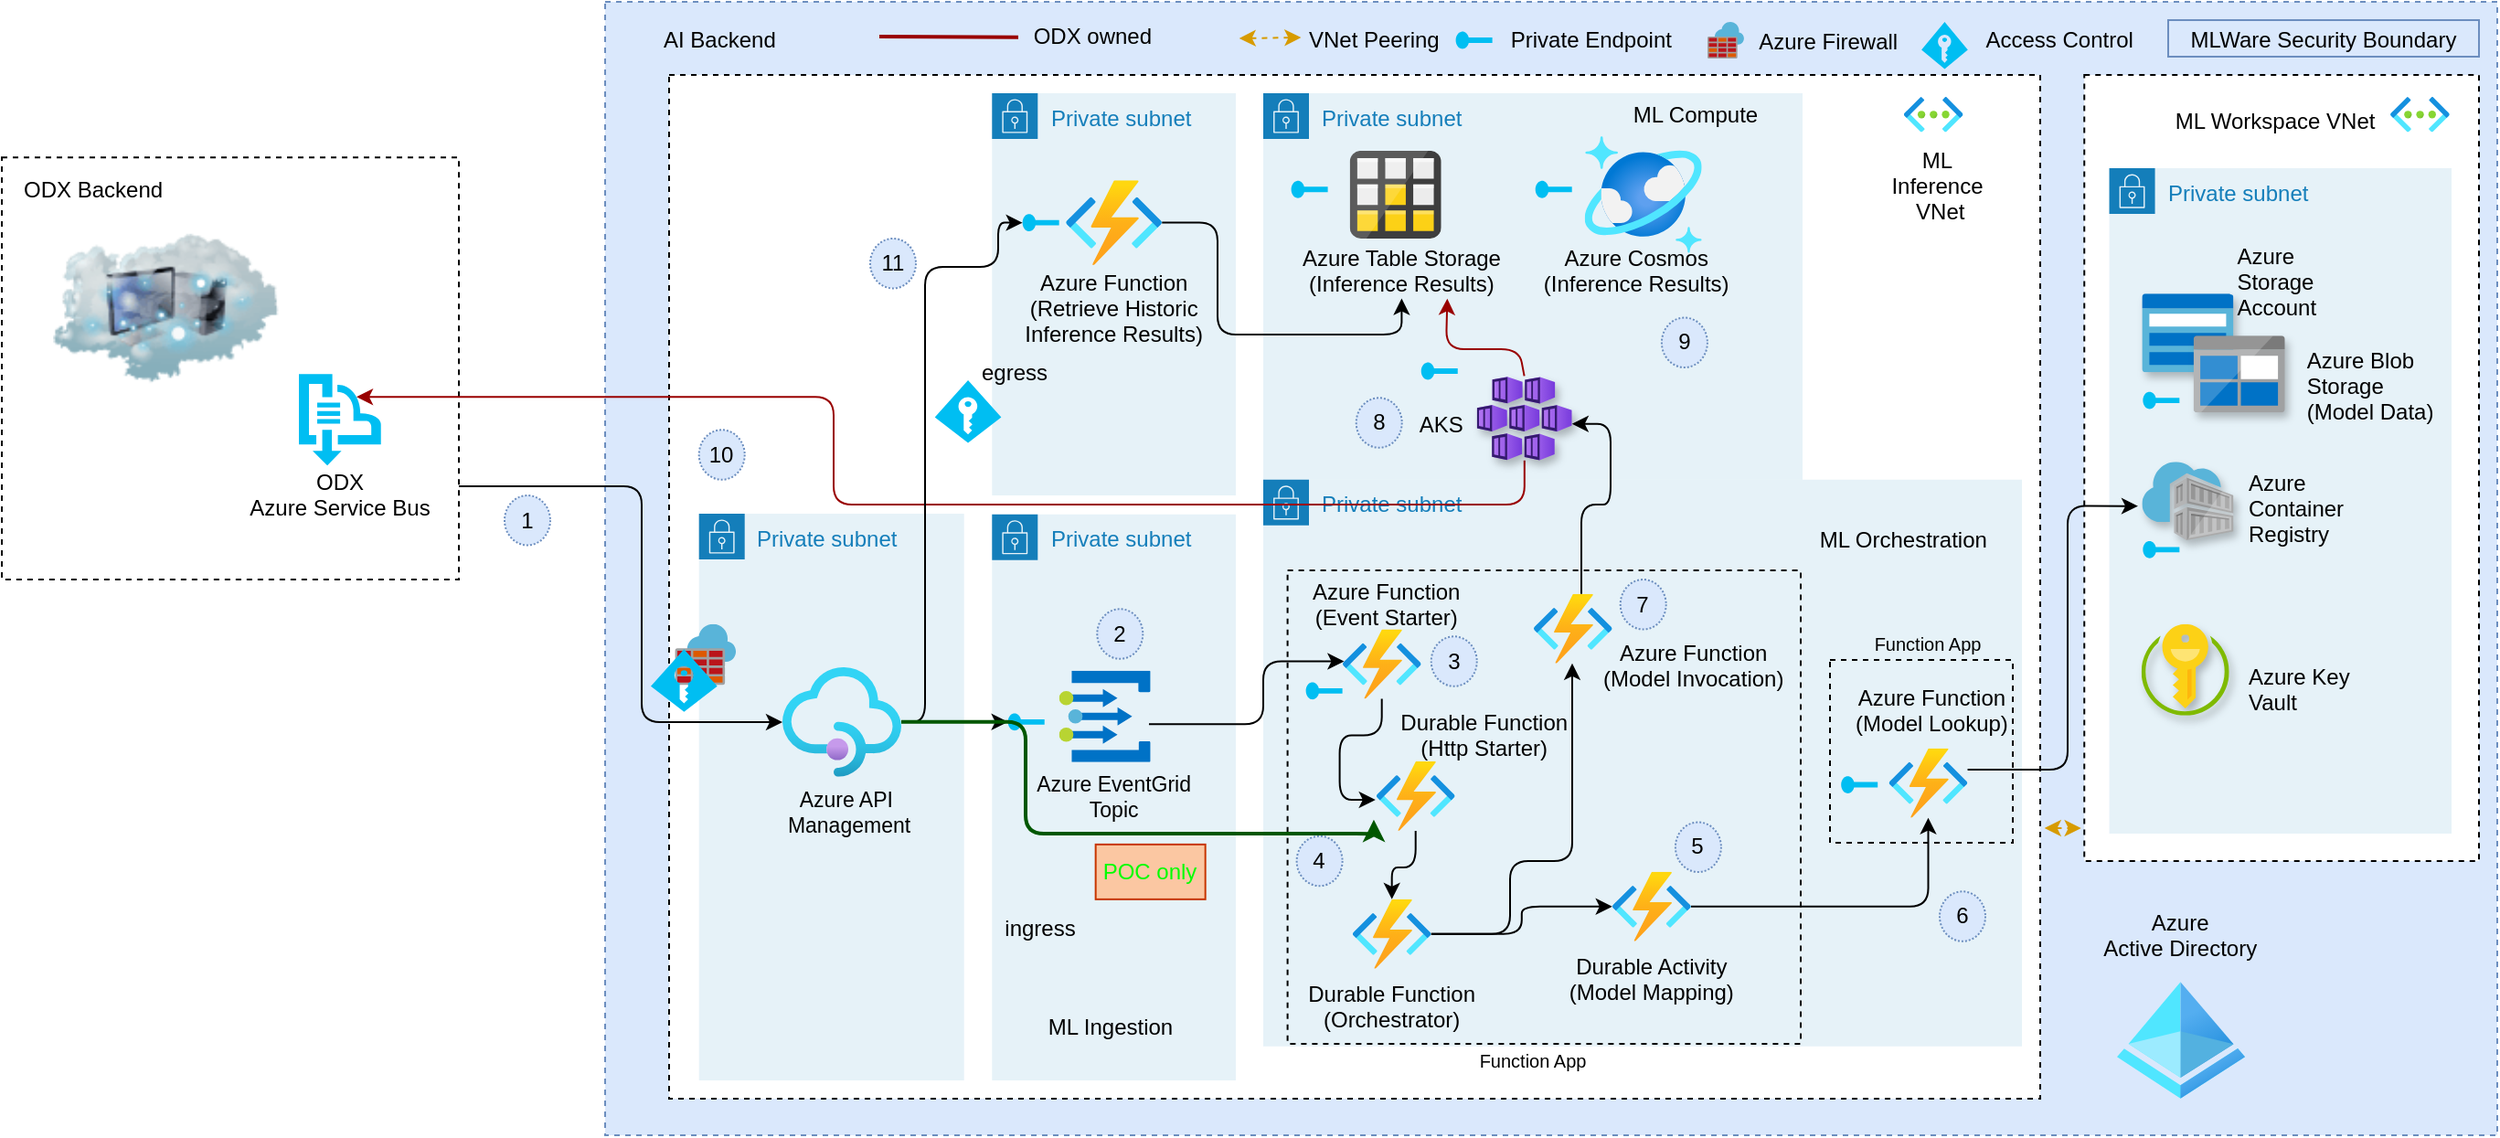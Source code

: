 <mxfile version="19.0.3" type="device"><diagram id="VMgPstmfxaF_-E8Oic4c" name="Page-1"><mxGraphModel dx="3717" dy="3561" grid="1" gridSize="5" guides="1" tooltips="1" connect="1" arrows="1" fold="1" page="1" pageScale="1" pageWidth="1920" pageHeight="1200" math="0" shadow="0"><root><mxCell id="0"/><mxCell id="1" parent="0"/><mxCell id="OETEDgb6G3VYxnUSegcK-38" value="" style="rounded=0;whiteSpace=wrap;dashed=1;" parent="1" vertex="1"><mxGeometry x="-225" y="-1174.9" width="250" height="230.93" as="geometry"/></mxCell><mxCell id="24KSTWkli2429EbeiJGE-1" value="" style="rounded=0;whiteSpace=wrap;dashed=1;fillColor=#dae8fc;strokeColor=#6c8ebf;" parent="1" vertex="1"><mxGeometry x="105" y="-1260" width="1035" height="620" as="geometry"/></mxCell><mxCell id="24KSTWkli2429EbeiJGE-2" value="" style="rounded=0;whiteSpace=wrap;dashed=1;" parent="1" vertex="1"><mxGeometry x="914.12" y="-1220" width="215.88" height="430" as="geometry"/></mxCell><mxCell id="24KSTWkli2429EbeiJGE-3" value="Private subnet" style="points=[[0,0],[0.25,0],[0.5,0],[0.75,0],[1,0],[1,0.25],[1,0.5],[1,0.75],[1,1],[0.75,1],[0.5,1],[0.25,1],[0,1],[0,0.75],[0,0.5],[0,0.25]];outlineConnect=0;gradientColor=none;whiteSpace=wrap;fontSize=12;fontStyle=0;shape=mxgraph.aws4.group;grIcon=mxgraph.aws4.group_security_group;grStroke=0;strokeColor=#147EBA;fillColor=#E6F2F8;verticalAlign=top;align=left;spacingLeft=30;fontColor=#147EBA;dashed=0;" parent="1" vertex="1"><mxGeometry x="927.78" y="-1168.96" width="187.22" height="363.96" as="geometry"/></mxCell><mxCell id="24KSTWkli2429EbeiJGE-4" value="" style="rounded=0;whiteSpace=wrap;dashed=1;" parent="1" vertex="1"><mxGeometry x="140" y="-1220" width="750" height="560" as="geometry"/></mxCell><mxCell id="C6ha5r-hLizid0kp4bZf-2" value="Private subnet" style="points=[[0,0],[0.25,0],[0.5,0],[0.75,0],[1,0],[1,0.25],[1,0.5],[1,0.75],[1,1],[0.75,1],[0.5,1],[0.25,1],[0,1],[0,0.75],[0,0.5],[0,0.25]];outlineConnect=0;gradientColor=none;whiteSpace=wrap;fontSize=12;fontStyle=0;shape=mxgraph.aws4.group;grIcon=mxgraph.aws4.group_security_group;grStroke=0;strokeColor=#147EBA;fillColor=#E6F2F8;verticalAlign=top;align=left;spacingLeft=30;fontColor=#147EBA;dashed=0;" parent="1" vertex="1"><mxGeometry x="156.35" y="-980" width="145" height="310" as="geometry"/></mxCell><mxCell id="24KSTWkli2429EbeiJGE-5" value="Private subnet" style="points=[[0,0],[0.25,0],[0.5,0],[0.75,0],[1,0],[1,0.25],[1,0.5],[1,0.75],[1,1],[0.75,1],[0.5,1],[0.25,1],[0,1],[0,0.75],[0,0.5],[0,0.25]];outlineConnect=0;gradientColor=none;whiteSpace=wrap;fontSize=12;fontStyle=0;shape=mxgraph.aws4.group;grIcon=mxgraph.aws4.group_security_group;grStroke=0;strokeColor=#147EBA;fillColor=#E6F2F8;verticalAlign=top;align=left;spacingLeft=30;fontColor=#147EBA;dashed=0;" parent="1" vertex="1"><mxGeometry x="316.65" y="-1210" width="133.35" height="220" as="geometry"/></mxCell><mxCell id="24KSTWkli2429EbeiJGE-6" value="Private subnet" style="points=[[0,0],[0.25,0],[0.5,0],[0.75,0],[1,0],[1,0.25],[1,0.5],[1,0.75],[1,1],[0.75,1],[0.5,1],[0.25,1],[0,1],[0,0.75],[0,0.5],[0,0.25]];outlineConnect=0;gradientColor=none;whiteSpace=wrap;fontSize=12;fontStyle=0;shape=mxgraph.aws4.group;grIcon=mxgraph.aws4.group_security_group;grStroke=0;strokeColor=#147EBA;fillColor=#E6F2F8;verticalAlign=top;align=left;spacingLeft=30;fontColor=#147EBA;dashed=0;" parent="1" vertex="1"><mxGeometry x="465" y="-1210" width="295" height="220" as="geometry"/></mxCell><mxCell id="24KSTWkli2429EbeiJGE-7" value="Private subnet" style="points=[[0,0],[0.25,0],[0.5,0],[0.75,0],[1,0],[1,0.25],[1,0.5],[1,0.75],[1,1],[0.75,1],[0.5,1],[0.25,1],[0,1],[0,0.75],[0,0.5],[0,0.25]];outlineConnect=0;gradientColor=none;whiteSpace=wrap;fontSize=12;fontStyle=0;shape=mxgraph.aws4.group;grIcon=mxgraph.aws4.group_security_group;grStroke=0;strokeColor=#147EBA;fillColor=#E6F2F8;verticalAlign=top;align=left;spacingLeft=30;fontColor=#147EBA;dashed=0;" parent="1" vertex="1"><mxGeometry x="465" y="-998.59" width="415" height="310" as="geometry"/></mxCell><mxCell id="24KSTWkli2429EbeiJGE-8" value="Private subnet" style="points=[[0,0],[0.25,0],[0.5,0],[0.75,0],[1,0],[1,0.25],[1,0.5],[1,0.75],[1,1],[0.75,1],[0.5,1],[0.25,1],[0,1],[0,0.75],[0,0.5],[0,0.25]];outlineConnect=0;gradientColor=none;whiteSpace=wrap;fontSize=12;fontStyle=0;shape=mxgraph.aws4.group;grIcon=mxgraph.aws4.group_security_group;grStroke=0;strokeColor=#147EBA;fillColor=#E6F2F8;verticalAlign=top;align=left;spacingLeft=30;fontColor=#147EBA;dashed=0;" parent="1" vertex="1"><mxGeometry x="316.65" y="-979.63" width="133.35" height="309.63" as="geometry"/></mxCell><mxCell id="OETEDgb6G3VYxnUSegcK-21" value="" style="rounded=0;whiteSpace=wrap;html=1;dashed=1;labelBackgroundColor=none;fontSize=12;fontColor=default;fillColor=none;fontStyle=0" parent="1" vertex="1"><mxGeometry x="478.3" y="-949" width="280.7" height="259" as="geometry"/></mxCell><mxCell id="24KSTWkli2429EbeiJGE-12" value="AI Backend" style="text;align=left;verticalAlign=middle;resizable=0;points=[];autosize=1;" parent="1" vertex="1"><mxGeometry x="135" y="-1250" width="80" height="20" as="geometry"/></mxCell><mxCell id="24KSTWkli2429EbeiJGE-15" value="" style="aspect=fixed;points=[];align=center;image;fontSize=12;image=img/lib/mscae/Key_Vaults.svg;shadow=1;" parent="1" vertex="1"><mxGeometry x="945.35" y="-919.62" width="48" height="50" as="geometry"/></mxCell><mxCell id="24KSTWkli2429EbeiJGE-16" value="Azure Key&#10;Vault" style="text;align=left;verticalAlign=middle;resizable=0;points=[];autosize=1;" parent="1" vertex="1"><mxGeometry x="1002" y="-899.62" width="70" height="30" as="geometry"/></mxCell><mxCell id="24KSTWkli2429EbeiJGE-17" value="" style="aspect=fixed;points=[];align=center;image;fontSize=12;image=img/lib/mscae/Container_Registries.svg;shadow=1;" parent="1" vertex="1"><mxGeometry x="945.7" y="-1008.34" width="50" height="43" as="geometry"/></mxCell><mxCell id="24KSTWkli2429EbeiJGE-18" value="Azure &#10;Container&#10;Registry" style="text;align=left;verticalAlign=middle;resizable=0;points=[];autosize=1;" parent="1" vertex="1"><mxGeometry x="1002" y="-1008.34" width="70" height="50" as="geometry"/></mxCell><mxCell id="24KSTWkli2429EbeiJGE-19" value="" style="aspect=fixed;points=[];align=center;image;fontSize=12;image=img/lib/mscae/ClassicStorage.svg;shadow=1;" parent="1" vertex="1"><mxGeometry x="945.7" y="-1100.34" width="50" height="43" as="geometry"/></mxCell><mxCell id="24KSTWkli2429EbeiJGE-20" value="Azure &#10;Storage &#10;Account" style="text;align=left;verticalAlign=middle;resizable=0;points=[];autosize=1;" parent="1" vertex="1"><mxGeometry x="995.7" y="-1132.34" width="60" height="50" as="geometry"/></mxCell><mxCell id="24KSTWkli2429EbeiJGE-21" value="" style="aspect=fixed;points=[];align=center;image;fontSize=12;image=img/lib/mscae/BlobBlock.svg;shadow=1;" parent="1" vertex="1"><mxGeometry x="973.85" y="-1077.34" width="50" height="42" as="geometry"/></mxCell><mxCell id="24KSTWkli2429EbeiJGE-22" value="Azure Blob &#10;Storage&#10;(Model Data)" style="text;align=left;verticalAlign=middle;resizable=0;points=[];autosize=1;" parent="1" vertex="1"><mxGeometry x="1033.85" y="-1075.34" width="80" height="50" as="geometry"/></mxCell><mxCell id="24KSTWkli2429EbeiJGE-24" value="ML Compute" style="text;align=left;verticalAlign=middle;resizable=0;points=[];autosize=1;" parent="1" vertex="1"><mxGeometry x="665.35" y="-1208.9" width="90" height="20" as="geometry"/></mxCell><mxCell id="OETEDgb6G3VYxnUSegcK-29" style="edgeStyle=orthogonalEdgeStyle;rounded=1;orthogonalLoop=1;jettySize=auto;html=1;fontSize=12;fontColor=default;entryX=0.7;entryY=0.25;entryDx=0;entryDy=0;entryPerimeter=0;strokeColor=#990000;" parent="1" source="24KSTWkli2429EbeiJGE-25" target="24KSTWkli2429EbeiJGE-82" edge="1"><mxGeometry relative="1" as="geometry"><mxPoint x="90" y="-1105" as="targetPoint"/><Array as="points"><mxPoint x="608" y="-985"/><mxPoint x="230" y="-985"/><mxPoint x="230" y="-1044"/></Array></mxGeometry></mxCell><mxCell id="24KSTWkli2429EbeiJGE-25" value="" style="aspect=fixed;points=[];align=center;image;fontSize=12;image=img/lib/azure2/compute/Kubernetes_Services.svg;shadow=1;" parent="1" vertex="1"><mxGeometry x="581.86" y="-1055" width="51.99" height="45.87" as="geometry"/></mxCell><mxCell id="24KSTWkli2429EbeiJGE-26" value="AKS" style="text;align=right;verticalAlign=middle;resizable=0;points=[];autosize=1;" parent="1" vertex="1"><mxGeometry x="536.37" y="-1039.73" width="40" height="20" as="geometry"/></mxCell><mxCell id="24KSTWkli2429EbeiJGE-27" value="Azure Table Storage&#10;(Inference Results)" style="text;align=center;verticalAlign=middle;resizable=0;points=[];autosize=1;" parent="1" vertex="1"><mxGeometry x="480.71" y="-1128.38" width="120" height="30" as="geometry"/></mxCell><mxCell id="24KSTWkli2429EbeiJGE-36" value="ML Orchestration" style="text;align=left;verticalAlign=middle;resizable=0;points=[];autosize=1;" parent="1" vertex="1"><mxGeometry x="767.35" y="-976.34" width="110" height="20" as="geometry"/></mxCell><mxCell id="24KSTWkli2429EbeiJGE-40" value="" style="aspect=fixed;points=[];align=center;image;fontSize=12;image=img/lib/azure2/identity/Azure_Active_Directory.svg;" parent="1" vertex="1"><mxGeometry x="932" y="-724" width="70" height="64" as="geometry"/></mxCell><mxCell id="24KSTWkli2429EbeiJGE-41" value="Azure &#10;Active Directory" style="text;align=center;verticalAlign=middle;resizable=0;points=[];autosize=1;" parent="1" vertex="1"><mxGeometry x="916.6" y="-765.07" width="100" height="30" as="geometry"/></mxCell><mxCell id="24KSTWkli2429EbeiJGE-99" style="edgeStyle=orthogonalEdgeStyle;rounded=1;orthogonalLoop=1;jettySize=auto;html=1;entryX=0.5;entryY=1.022;entryDx=0;entryDy=0;entryPerimeter=0;" parent="1" source="24KSTWkli2429EbeiJGE-43" target="24KSTWkli2429EbeiJGE-27" edge="1"><mxGeometry relative="1" as="geometry"><Array as="points"><mxPoint x="440" y="-1139"/><mxPoint x="440" y="-1078"/><mxPoint x="541" y="-1078"/></Array></mxGeometry></mxCell><mxCell id="24KSTWkli2429EbeiJGE-43" value="" style="aspect=fixed;points=[];align=center;image;fontSize=12;image=img/lib/azure2/iot/Function_Apps.svg;" parent="1" vertex="1"><mxGeometry x="357.02" y="-1162.38" width="52.6" height="46.41" as="geometry"/></mxCell><mxCell id="24KSTWkli2429EbeiJGE-45" value="ML Ingestion" style="text;align=left;verticalAlign=middle;resizable=0;points=[];autosize=1;" parent="1" vertex="1"><mxGeometry x="345.35" y="-710.0" width="90" height="20" as="geometry"/></mxCell><mxCell id="24KSTWkli2429EbeiJGE-47" value="Azure Function&#10;(Retrieve Historic&#10;Inference Results)" style="text;align=center;verticalAlign=middle;resizable=0;points=[];autosize=1;fontSize=12;" parent="1" vertex="1"><mxGeometry x="328.33" y="-1118" width="110" height="50" as="geometry"/></mxCell><mxCell id="24KSTWkli2429EbeiJGE-53" value="MLWare Security Boundary" style="text;align=center;verticalAlign=middle;resizable=0;points=[];autosize=1;fillColor=#dae8fc;strokeColor=#6c8ebf;" parent="1" vertex="1"><mxGeometry x="960.0" y="-1250" width="170" height="20" as="geometry"/></mxCell><mxCell id="24KSTWkli2429EbeiJGE-56" value="" style="aspect=fixed;points=[];align=center;image;fontSize=12;image=img/lib/azure2/networking/Virtual_Networks.svg;" parent="1" vertex="1"><mxGeometry x="1081.56" y="-1207.99" width="32.29" height="19.28" as="geometry"/></mxCell><mxCell id="24KSTWkli2429EbeiJGE-57" value="ML Workspace VNet" style="text;align=right;verticalAlign=middle;resizable=0;points=[];autosize=1;" parent="1" vertex="1"><mxGeometry x="965.21" y="-1205.46" width="110" height="20" as="geometry"/></mxCell><mxCell id="24KSTWkli2429EbeiJGE-59" value="" style="verticalLabelPosition=bottom;verticalAlign=top;align=center;strokeColor=none;fillColor=#00BEF2;shape=mxgraph.azure.service_endpoint;" parent="1" vertex="1"><mxGeometry x="781.1" y="-836.72" width="20" height="10" as="geometry"/></mxCell><mxCell id="24KSTWkli2429EbeiJGE-62" value="" style="verticalLabelPosition=bottom;verticalAlign=top;align=center;strokeColor=none;fillColor=#00BEF2;shape=mxgraph.azure.service_endpoint;" parent="1" vertex="1"><mxGeometry x="946.17" y="-1046.96" width="20" height="10" as="geometry"/></mxCell><mxCell id="24KSTWkli2429EbeiJGE-64" value="" style="verticalLabelPosition=bottom;verticalAlign=top;align=center;strokeColor=none;fillColor=#00BEF2;shape=mxgraph.azure.service_endpoint;" parent="1" vertex="1"><mxGeometry x="480.3" y="-1162.38" width="20" height="10" as="geometry"/></mxCell><mxCell id="24KSTWkli2429EbeiJGE-65" value="" style="verticalLabelPosition=bottom;verticalAlign=top;align=center;strokeColor=none;fillColor=#00BEF2;shape=mxgraph.azure.service_endpoint;" parent="1" vertex="1"><mxGeometry x="946.17" y="-965.34" width="20" height="10" as="geometry"/></mxCell><mxCell id="24KSTWkli2429EbeiJGE-66" value="" style="verticalLabelPosition=bottom;verticalAlign=top;align=center;strokeColor=none;fillColor=#00BEF2;shape=mxgraph.azure.service_endpoint;" parent="1" vertex="1"><mxGeometry x="570.3" y="-1244" width="20" height="10" as="geometry"/></mxCell><mxCell id="24KSTWkli2429EbeiJGE-67" value="Private Endpoint" style="text;align=right;verticalAlign=middle;resizable=0;points=[];autosize=1;" parent="1" vertex="1"><mxGeometry x="600.45" y="-1250" width="90" height="20" as="geometry"/></mxCell><mxCell id="24KSTWkli2429EbeiJGE-68" value="" style="verticalLabelPosition=bottom;verticalAlign=top;align=center;strokeColor=none;fillColor=#00BEF2;shape=mxgraph.azure.service_endpoint;" parent="1" vertex="1"><mxGeometry x="551.37" y="-1063" width="20" height="10" as="geometry"/></mxCell><mxCell id="24KSTWkli2429EbeiJGE-69" value="" style="endArrow=classic;startArrow=classic;dashed=1;fillColor=#ffe6cc;strokeColor=#d79b00;" parent="1" edge="1"><mxGeometry width="50" height="50" relative="1" as="geometry"><mxPoint x="451.85" y="-1240" as="sourcePoint"/><mxPoint x="485.7" y="-1240.5" as="targetPoint"/><Array as="points"/></mxGeometry></mxCell><mxCell id="24KSTWkli2429EbeiJGE-70" value="VNet Peering" style="text;align=right;verticalAlign=middle;resizable=0;points=[];autosize=1;" parent="1" vertex="1"><mxGeometry x="493.35" y="-1250" width="70" height="20" as="geometry"/></mxCell><mxCell id="24KSTWkli2429EbeiJGE-71" value="" style="endArrow=classic;startArrow=classic;dashed=1;fillColor=#ffe6cc;strokeColor=#d79b00;" parent="1" edge="1"><mxGeometry width="50" height="50" relative="1" as="geometry"><mxPoint x="892.35" y="-808" as="sourcePoint"/><mxPoint x="912.35" y="-808" as="targetPoint"/><Array as="points"/></mxGeometry></mxCell><mxCell id="24KSTWkli2429EbeiJGE-72" value="" style="aspect=fixed;points=[];align=center;image;fontSize=12;image=img/lib/mscae/Azure_Firewall.svg;" parent="1" vertex="1"><mxGeometry x="143.18" y="-919.62" width="33.34" height="33.34" as="geometry"/></mxCell><mxCell id="24KSTWkli2429EbeiJGE-73" value="Azure Firewall" style="text;align=right;verticalAlign=middle;resizable=0;points=[];autosize=1;" parent="1" vertex="1"><mxGeometry x="734.1" y="-1249" width="80" height="20" as="geometry"/></mxCell><mxCell id="24KSTWkli2429EbeiJGE-74" value="" style="aspect=fixed;points=[];align=center;image;fontSize=12;image=img/lib/mscae/Azure_Firewall.svg;" parent="1" vertex="1"><mxGeometry x="707.95" y="-1249" width="20" height="20" as="geometry"/></mxCell><mxCell id="24KSTWkli2429EbeiJGE-76" value="egress" style="text;strokeColor=none;fillColor=none;align=center;verticalAlign=middle;whiteSpace=wrap;rounded=0;" parent="1" vertex="1"><mxGeometry x="309.35" y="-1066.75" width="40" height="20" as="geometry"/></mxCell><mxCell id="24KSTWkli2429EbeiJGE-77" value="ingress" style="text;strokeColor=none;fillColor=none;align=center;verticalAlign=middle;whiteSpace=wrap;rounded=0;" parent="1" vertex="1"><mxGeometry x="322.85" y="-762.58" width="40" height="20" as="geometry"/></mxCell><mxCell id="24KSTWkli2429EbeiJGE-78" value="" style="verticalLabelPosition=bottom;verticalAlign=top;align=center;strokeColor=none;fillColor=#00BEF2;shape=mxgraph.azure.access_control;" parent="1" vertex="1"><mxGeometry x="285.35" y="-1053" width="36.35" height="34.27" as="geometry"/></mxCell><mxCell id="24KSTWkli2429EbeiJGE-80" value="" style="verticalLabelPosition=bottom;verticalAlign=top;align=center;strokeColor=none;fillColor=#00BEF2;shape=mxgraph.azure.access_control;" parent="1" vertex="1"><mxGeometry x="825.05" y="-1249" width="25.35" height="25.8" as="geometry"/></mxCell><mxCell id="24KSTWkli2429EbeiJGE-81" value="Access Control" style="text;align=right;verticalAlign=middle;resizable=0;points=[];autosize=1;" parent="1" vertex="1"><mxGeometry x="862.95" y="-1250" width="80" height="20" as="geometry"/></mxCell><mxCell id="24KSTWkli2429EbeiJGE-83" value="" style="aspect=fixed;html=1;points=[];align=center;image;fontSize=12;image=img/lib/mscae/Table_Storage.svg;" parent="1" vertex="1"><mxGeometry x="512.35" y="-1178.53" width="50" height="48" as="geometry"/></mxCell><mxCell id="24KSTWkli2429EbeiJGE-84" value="" style="verticalLabelPosition=bottom;verticalAlign=top;align=center;strokeColor=none;fillColor=#00BEF2;shape=mxgraph.azure.access_control;" parent="1" vertex="1"><mxGeometry x="130" y="-905.89" width="36.35" height="34.27" as="geometry"/></mxCell><mxCell id="24KSTWkli2429EbeiJGE-93" value="" style="aspect=fixed;html=1;points=[];align=center;image;fontSize=12;image=img/lib/azure2/databases/Azure_Cosmos_DB.svg;" parent="1" vertex="1"><mxGeometry x="640.85" y="-1186.53" width="64" height="64" as="geometry"/></mxCell><mxCell id="24KSTWkli2429EbeiJGE-94" value="" style="verticalLabelPosition=bottom;verticalAlign=top;align=center;strokeColor=none;fillColor=#00BEF2;shape=mxgraph.azure.service_endpoint;" parent="1" vertex="1"><mxGeometry x="333.33" y="-1144.18" width="20" height="10" as="geometry"/></mxCell><mxCell id="24KSTWkli2429EbeiJGE-95" value="Azure Cosmos&#10;(Inference Results)" style="text;align=center;verticalAlign=middle;resizable=0;points=[];autosize=1;" parent="1" vertex="1"><mxGeometry x="609.1" y="-1128.38" width="120" height="30" as="geometry"/></mxCell><mxCell id="24KSTWkli2429EbeiJGE-96" value="" style="verticalLabelPosition=bottom;verticalAlign=top;align=center;strokeColor=none;fillColor=#00BEF2;shape=mxgraph.azure.service_endpoint;" parent="1" vertex="1"><mxGeometry x="613.85" y="-1162.38" width="20" height="10" as="geometry"/></mxCell><mxCell id="24KSTWkli2429EbeiJGE-101" value="" style="group" parent="1" vertex="1" connectable="0"><mxGeometry x="-95.0" y="-1056.37" width="110" height="80.12" as="geometry"/></mxCell><mxCell id="24KSTWkli2429EbeiJGE-34" value="ODX&#10;Azure Service Bus" style="text;align=center;verticalAlign=middle;resizable=0;points=[];autosize=1;" parent="24KSTWkli2429EbeiJGE-101" vertex="1"><mxGeometry y="50.12" width="110" height="30" as="geometry"/></mxCell><mxCell id="24KSTWkli2429EbeiJGE-82" value="" style="verticalLabelPosition=bottom;html=1;verticalAlign=top;align=center;strokeColor=none;fillColor=#00BEF2;shape=mxgraph.azure.service_bus;pointerEvents=1;" parent="24KSTWkli2429EbeiJGE-101" vertex="1"><mxGeometry x="32.5" width="45" height="50" as="geometry"/></mxCell><mxCell id="dbZ3v-9cebzguWMBu9tB-5" style="edgeStyle=orthogonalEdgeStyle;rounded=1;orthogonalLoop=1;jettySize=auto;html=1;entryX=-0.01;entryY=0.554;entryDx=0;entryDy=0;entryPerimeter=0;" parent="1" source="24KSTWkli2429EbeiJGE-102" target="dbZ3v-9cebzguWMBu9tB-3" edge="1"><mxGeometry relative="1" as="geometry"/></mxCell><mxCell id="24KSTWkli2429EbeiJGE-102" value="" style="aspect=fixed;points=[];align=center;image;fontSize=12;image=img/lib/azure2/iot/Function_Apps.svg;labelBackgroundColor=none;" parent="1" vertex="1"><mxGeometry x="508.3" y="-916.72" width="43.07" height="38" as="geometry"/></mxCell><mxCell id="24KSTWkli2429EbeiJGE-123" style="edgeStyle=orthogonalEdgeStyle;rounded=1;orthogonalLoop=1;jettySize=auto;html=1;fontSize=10;fontColor=default;" parent="1" source="24KSTWkli2429EbeiJGE-115" target="24KSTWkli2429EbeiJGE-120" edge="1"><mxGeometry relative="1" as="geometry"/></mxCell><mxCell id="24KSTWkli2429EbeiJGE-125" style="edgeStyle=orthogonalEdgeStyle;rounded=1;orthogonalLoop=1;jettySize=auto;html=1;fontSize=10;fontColor=default;" parent="1" source="24KSTWkli2429EbeiJGE-115" target="24KSTWkli2429EbeiJGE-118" edge="1"><mxGeometry relative="1" as="geometry"><Array as="points"><mxPoint x="600" y="-750"/><mxPoint x="600" y="-790"/><mxPoint x="634" y="-790"/></Array></mxGeometry></mxCell><mxCell id="24KSTWkli2429EbeiJGE-115" value="Durable Function&#10;(Orchestrator)&#10;" style="aspect=fixed;points=[];align=center;image;fontSize=12;image=img/lib/azure2/iot/Function_Apps.svg;labelBackgroundColor=none;" parent="1" vertex="1"><mxGeometry x="513.79" y="-769.07" width="43.07" height="38" as="geometry"/></mxCell><mxCell id="OETEDgb6G3VYxnUSegcK-14" style="edgeStyle=orthogonalEdgeStyle;rounded=1;orthogonalLoop=1;jettySize=auto;html=1;fontSize=12;fontColor=default;entryX=1.001;entryY=0.564;entryDx=0;entryDy=0;entryPerimeter=0;" parent="1" target="24KSTWkli2429EbeiJGE-25" edge="1"><mxGeometry relative="1" as="geometry"><mxPoint x="639" y="-936.09" as="sourcePoint"/><mxPoint x="620.85" y="-1030" as="targetPoint"/><Array as="points"><mxPoint x="639" y="-985"/><mxPoint x="655" y="-985"/><mxPoint x="655" y="-1029"/></Array></mxGeometry></mxCell><mxCell id="24KSTWkli2429EbeiJGE-118" value="" style="aspect=fixed;points=[];align=center;image;fontSize=10;image=img/lib/azure2/iot/Function_Apps.svg;labelBackgroundColor=none;" parent="1" vertex="1"><mxGeometry x="612.81" y="-936.09" width="43.07" height="38" as="geometry"/></mxCell><mxCell id="OETEDgb6G3VYxnUSegcK-37" style="edgeStyle=orthogonalEdgeStyle;rounded=1;orthogonalLoop=1;jettySize=auto;html=1;entryX=-0.044;entryY=0.562;entryDx=0;entryDy=0;entryPerimeter=0;fontSize=12;fontColor=default;startArrow=none;startFill=0;endArrow=classic;endFill=1;" parent="1" source="24KSTWkli2429EbeiJGE-119" target="24KSTWkli2429EbeiJGE-17" edge="1"><mxGeometry relative="1" as="geometry"><Array as="points"><mxPoint x="905" y="-840"/><mxPoint x="905" y="-984"/></Array></mxGeometry></mxCell><mxCell id="24KSTWkli2429EbeiJGE-119" value="" style="aspect=fixed;points=[];align=center;image;fontSize=10;image=img/lib/azure2/iot/Function_Apps.svg;labelBackgroundColor=none;" parent="1" vertex="1"><mxGeometry x="807.2" y="-851.68" width="43.07" height="38" as="geometry"/></mxCell><mxCell id="24KSTWkli2429EbeiJGE-124" style="edgeStyle=orthogonalEdgeStyle;rounded=1;orthogonalLoop=1;jettySize=auto;html=1;fontSize=10;fontColor=default;" parent="1" source="24KSTWkli2429EbeiJGE-120" target="24KSTWkli2429EbeiJGE-119" edge="1"><mxGeometry relative="1" as="geometry"/></mxCell><mxCell id="24KSTWkli2429EbeiJGE-120" value="Durable Activity&#10;(Model Mapping)&#10;" style="aspect=fixed;points=[];align=center;image;fontSize=12;image=img/lib/azure2/iot/Function_Apps.svg;labelBackgroundColor=none;" parent="1" vertex="1"><mxGeometry x="655.88" y="-784.09" width="43.07" height="38" as="geometry"/></mxCell><mxCell id="OETEDgb6G3VYxnUSegcK-1" value="5" style="ellipse;whiteSpace=wrap;dashed=1;dashPattern=1 1;fillColor=#dae8fc;strokeColor=#6c8ebf;" parent="1" vertex="1"><mxGeometry x="690.45" y="-811.25" width="25" height="27.25" as="geometry"/></mxCell><mxCell id="OETEDgb6G3VYxnUSegcK-3" value="7" style="ellipse;whiteSpace=wrap;dashed=1;dashPattern=1 1;fillColor=#dae8fc;strokeColor=#6c8ebf;" parent="1" vertex="1"><mxGeometry x="660.35" y="-943.97" width="25" height="27.25" as="geometry"/></mxCell><mxCell id="OETEDgb6G3VYxnUSegcK-5" value="Azure Function&#10;(Model Lookup)" style="text;align=center;verticalAlign=middle;resizable=0;points=[];autosize=1;fontSize=12;" parent="1" vertex="1"><mxGeometry x="780.73" y="-888.09" width="100" height="30" as="geometry"/></mxCell><mxCell id="OETEDgb6G3VYxnUSegcK-6" style="edgeStyle=orthogonalEdgeStyle;rounded=1;orthogonalLoop=1;jettySize=auto;html=1;entryX=0.021;entryY=0.461;entryDx=0;entryDy=0;entryPerimeter=0;fontSize=12;fontColor=default;exitX=0.983;exitY=0.584;exitDx=0;exitDy=0;exitPerimeter=0;" parent="1" source="dbZ3v-9cebzguWMBu9tB-1" target="24KSTWkli2429EbeiJGE-102" edge="1"><mxGeometry relative="1" as="geometry"><Array as="points"><mxPoint x="465" y="-865"/><mxPoint x="465" y="-899"/></Array><mxPoint x="412.845" y="-864.9" as="sourcePoint"/></mxGeometry></mxCell><mxCell id="OETEDgb6G3VYxnUSegcK-7" value="Azure Function&#10;(Event Starter)" style="text;align=center;verticalAlign=middle;resizable=0;points=[];autosize=1;fontSize=12;" parent="1" vertex="1"><mxGeometry x="484.86" y="-948.72" width="95" height="35" as="geometry"/></mxCell><mxCell id="OETEDgb6G3VYxnUSegcK-11" value="" style="verticalLabelPosition=bottom;verticalAlign=top;align=center;strokeColor=none;fillColor=#00BEF2;shape=mxgraph.azure.service_endpoint;" parent="1" vertex="1"><mxGeometry x="325.35" y="-871.09" width="20" height="10" as="geometry"/></mxCell><mxCell id="OETEDgb6G3VYxnUSegcK-12" value="" style="verticalLabelPosition=bottom;verticalAlign=top;align=center;strokeColor=none;fillColor=#00BEF2;shape=mxgraph.azure.service_endpoint;" parent="1" vertex="1"><mxGeometry x="488.3" y="-888.09" width="20" height="10" as="geometry"/></mxCell><mxCell id="OETEDgb6G3VYxnUSegcK-13" value="Azure Function&#10;(Model Invocation)" style="text;align=center;verticalAlign=middle;resizable=0;points=[];autosize=1;fontSize=12;" parent="1" vertex="1"><mxGeometry x="645.35" y="-912.72" width="110" height="30" as="geometry"/></mxCell><mxCell id="OETEDgb6G3VYxnUSegcK-25" value="Function App" style="text;html=1;strokeColor=none;fillColor=none;align=center;verticalAlign=middle;whiteSpace=wrap;rounded=0;dashed=1;labelBackgroundColor=none;fontSize=10;fontColor=default;" parent="1" vertex="1"><mxGeometry x="795.34" y="-924.09" width="66.67" height="30" as="geometry"/></mxCell><mxCell id="OETEDgb6G3VYxnUSegcK-41" style="edgeStyle=orthogonalEdgeStyle;rounded=1;orthogonalLoop=1;jettySize=auto;html=1;fontSize=12;fontColor=default;startArrow=none;startFill=0;endArrow=classic;endFill=1;" parent="1" source="OETEDgb6G3VYxnUSegcK-38" target="C6ha5r-hLizid0kp4bZf-1" edge="1"><mxGeometry relative="1" as="geometry"><Array as="points"><mxPoint x="125" y="-995"/><mxPoint x="125" y="-866"/></Array></mxGeometry></mxCell><mxCell id="OETEDgb6G3VYxnUSegcK-26" value="Function App" style="text;html=1;strokeColor=none;fillColor=none;align=center;verticalAlign=middle;whiteSpace=wrap;rounded=0;dashed=1;labelBackgroundColor=none;fontSize=10;fontColor=default;" parent="1" vertex="1"><mxGeometry x="579.17" y="-696.0" width="66.67" height="30" as="geometry"/></mxCell><mxCell id="OETEDgb6G3VYxnUSegcK-35" value="" style="endArrow=classic;html=1;rounded=1;fontSize=12;fontColor=default;exitX=0.499;exitY=-0.007;exitDx=0;exitDy=0;exitPerimeter=0;entryX=0.708;entryY=1.023;entryDx=0;entryDy=0;entryPerimeter=0;fillColor=#a20025;strokeColor=#990000;" parent="1" source="24KSTWkli2429EbeiJGE-25" edge="1" target="24KSTWkli2429EbeiJGE-27"><mxGeometry width="50" height="50" relative="1" as="geometry"><mxPoint x="608.063" y="-1058.78" as="sourcePoint"/><mxPoint x="608" y="-1078" as="targetPoint"/><Array as="points"><mxPoint x="605" y="-1070"/><mxPoint x="565" y="-1070"/></Array></mxGeometry></mxCell><mxCell id="OETEDgb6G3VYxnUSegcK-36" value="" style="shape=image;verticalLabelPosition=bottom;labelBackgroundColor=default;verticalAlign=top;aspect=fixed;imageAspect=0;image=https://dapr.io/images/dapr.svg;" parent="1" vertex="1"><mxGeometry x="627.81" y="-1070.34" width="41.24" height="30.34" as="geometry"/></mxCell><mxCell id="OETEDgb6G3VYxnUSegcK-39" value="ODX Backend" style="text;align=left;verticalAlign=middle;resizable=0;points=[];autosize=1;" parent="1" vertex="1"><mxGeometry x="-215" y="-1168.23" width="90" height="20" as="geometry"/></mxCell><mxCell id="OETEDgb6G3VYxnUSegcK-40" value="" style="image;html=1;image=img/lib/clip_art/networking/Cloud_Computer_128x128.png;dashed=1;labelBackgroundColor=none;fontSize=12;fontColor=default;fillColor=none;" parent="1" vertex="1"><mxGeometry x="-205" y="-1133.12" width="139.42" height="81.75" as="geometry"/></mxCell><mxCell id="OETEDgb6G3VYxnUSegcK-43" value="" style="group" parent="1" vertex="1" connectable="0"><mxGeometry x="803.73" y="-1207.99" width="60" height="72.81" as="geometry"/></mxCell><mxCell id="24KSTWkli2429EbeiJGE-54" value="" style="aspect=fixed;points=[];align=center;image;fontSize=12;image=img/lib/azure2/networking/Virtual_Networks.svg;" parent="OETEDgb6G3VYxnUSegcK-43" vertex="1"><mxGeometry x="11.71" width="32.29" height="19.28" as="geometry"/></mxCell><mxCell id="24KSTWkli2429EbeiJGE-55" value="ML &#10;Inference&#10; VNet" style="text;align=center;verticalAlign=middle;resizable=0;points=[];autosize=1;" parent="OETEDgb6G3VYxnUSegcK-43" vertex="1"><mxGeometry y="22.81" width="60" height="50" as="geometry"/></mxCell><mxCell id="OETEDgb6G3VYxnUSegcK-44" value="Azure EventGrid&#10;Topic" style="text;align=center;verticalAlign=middle;resizable=0;points=[];autosize=1;fontSize=11.5;" parent="1" vertex="1"><mxGeometry x="333.33" y="-843.02" width="100" height="35" as="geometry"/></mxCell><mxCell id="OETEDgb6G3VYxnUSegcK-45" value="" style="rounded=0;whiteSpace=wrap;html=1;dashed=1;labelBackgroundColor=none;fontSize=12;fontColor=default;fillColor=none;fontStyle=0" parent="1" vertex="1"><mxGeometry x="775" y="-900" width="100" height="100" as="geometry"/></mxCell><mxCell id="OETEDgb6G3VYxnUSegcK-46" value="1" style="ellipse;whiteSpace=wrap;dashed=1;dashPattern=1 1;fillColor=#dae8fc;strokeColor=#6c8ebf;" parent="1" vertex="1"><mxGeometry x="50.0" y="-990.0" width="25" height="27.25" as="geometry"/></mxCell><mxCell id="OETEDgb6G3VYxnUSegcK-47" value="2" style="ellipse;whiteSpace=wrap;dashed=1;dashPattern=1 1;fillColor=#dae8fc;strokeColor=#6c8ebf;" parent="1" vertex="1"><mxGeometry x="374.15" y="-927.87" width="25" height="27.25" as="geometry"/></mxCell><mxCell id="OETEDgb6G3VYxnUSegcK-48" value="3" style="ellipse;whiteSpace=wrap;dashed=1;dashPattern=1 1;fillColor=#dae8fc;strokeColor=#6c8ebf;" parent="1" vertex="1"><mxGeometry x="556.86" y="-912.84" width="25" height="27.25" as="geometry"/></mxCell><mxCell id="OETEDgb6G3VYxnUSegcK-49" value="4" style="ellipse;whiteSpace=wrap;dashed=1;dashPattern=1 1;fillColor=#dae8fc;strokeColor=#6c8ebf;" parent="1" vertex="1"><mxGeometry x="483.3" y="-803.63" width="25" height="27.25" as="geometry"/></mxCell><mxCell id="OETEDgb6G3VYxnUSegcK-50" value="6" style="ellipse;whiteSpace=wrap;dashed=1;dashPattern=1 1;fillColor=#dae8fc;strokeColor=#6c8ebf;" parent="1" vertex="1"><mxGeometry x="835.0" y="-773.34" width="25" height="27.25" as="geometry"/></mxCell><mxCell id="OETEDgb6G3VYxnUSegcK-51" value="8" style="ellipse;whiteSpace=wrap;dashed=1;dashPattern=1 1;fillColor=#dae8fc;strokeColor=#6c8ebf;" parent="1" vertex="1"><mxGeometry x="515.85" y="-1043.35" width="25" height="27.25" as="geometry"/></mxCell><mxCell id="OETEDgb6G3VYxnUSegcK-52" value="10" style="ellipse;whiteSpace=wrap;dashed=1;dashPattern=1 1;fillColor=#dae8fc;strokeColor=#6c8ebf;" parent="1" vertex="1"><mxGeometry x="156.35" y="-1025.84" width="25" height="27.25" as="geometry"/></mxCell><mxCell id="OETEDgb6G3VYxnUSegcK-53" value="11" style="ellipse;whiteSpace=wrap;dashed=1;dashPattern=1 1;fillColor=#dae8fc;strokeColor=#6c8ebf;" parent="1" vertex="1"><mxGeometry x="250.0" y="-1130.53" width="25" height="27.25" as="geometry"/></mxCell><mxCell id="OETEDgb6G3VYxnUSegcK-54" value="9" style="ellipse;whiteSpace=wrap;dashed=1;dashPattern=1 1;fillColor=#dae8fc;strokeColor=#6c8ebf;" parent="1" vertex="1"><mxGeometry x="682.95" y="-1087.25" width="25" height="27.25" as="geometry"/></mxCell><mxCell id="dbZ3v-9cebzguWMBu9tB-1" value="" style="sketch=0;aspect=fixed;html=1;points=[];align=center;image;fontSize=12;image=img/lib/mscae/Event_Grid_Topics.svg;" parent="1" vertex="1"><mxGeometry x="353.33" y="-894.09" width="50" height="50" as="geometry"/></mxCell><mxCell id="dbZ3v-9cebzguWMBu9tB-6" style="edgeStyle=orthogonalEdgeStyle;rounded=1;orthogonalLoop=1;jettySize=auto;html=1;" parent="1" source="dbZ3v-9cebzguWMBu9tB-3" target="24KSTWkli2429EbeiJGE-115" edge="1"><mxGeometry relative="1" as="geometry"/></mxCell><mxCell id="dbZ3v-9cebzguWMBu9tB-3" value="" style="aspect=fixed;points=[];align=center;image;fontSize=12;image=img/lib/azure2/iot/Function_Apps.svg;labelBackgroundColor=none;" parent="1" vertex="1"><mxGeometry x="526.81" y="-844.52" width="43.07" height="38" as="geometry"/></mxCell><mxCell id="dbZ3v-9cebzguWMBu9tB-4" value="Durable Function&#10;(Http Starter)" style="text;align=center;verticalAlign=middle;resizable=0;points=[];autosize=1;fontSize=12;" parent="1" vertex="1"><mxGeometry x="530.85" y="-874.52" width="110" height="30" as="geometry"/></mxCell><mxCell id="C6ha5r-hLizid0kp4bZf-3" style="edgeStyle=orthogonalEdgeStyle;rounded=1;orthogonalLoop=1;jettySize=auto;html=1;entryX=0;entryY=0.5;entryDx=0;entryDy=0;entryPerimeter=0;" parent="1" source="C6ha5r-hLizid0kp4bZf-1" target="24KSTWkli2429EbeiJGE-94" edge="1"><mxGeometry relative="1" as="geometry"><Array as="points"><mxPoint x="280" y="-866"/><mxPoint x="280" y="-1115"/><mxPoint x="320" y="-1115"/><mxPoint x="320" y="-1139"/></Array></mxGeometry></mxCell><mxCell id="C6ha5r-hLizid0kp4bZf-4" style="edgeStyle=orthogonalEdgeStyle;rounded=1;orthogonalLoop=1;jettySize=auto;html=1;entryX=0;entryY=0.5;entryDx=0;entryDy=0;entryPerimeter=0;" parent="1" source="C6ha5r-hLizid0kp4bZf-1" target="OETEDgb6G3VYxnUSegcK-11" edge="1"><mxGeometry relative="1" as="geometry"/></mxCell><mxCell id="gEUB8lDwJ-X7n6lu4-2V-5" style="edgeStyle=orthogonalEdgeStyle;rounded=1;orthogonalLoop=1;jettySize=auto;html=1;strokeColor=#005700;strokeWidth=2;entryX=-0.031;entryY=0.839;entryDx=0;entryDy=0;entryPerimeter=0;fillColor=#008a00;" edge="1" parent="1" source="C6ha5r-hLizid0kp4bZf-1" target="dbZ3v-9cebzguWMBu9tB-3"><mxGeometry relative="1" as="geometry"><Array as="points"><mxPoint x="335" y="-866"/><mxPoint x="335" y="-805"/><mxPoint x="526" y="-805"/></Array></mxGeometry></mxCell><mxCell id="C6ha5r-hLizid0kp4bZf-1" value="" style="aspect=fixed;html=1;points=[];align=center;image;fontSize=12;image=img/lib/azure2/app_services/API_Management_Services.svg;" parent="1" vertex="1"><mxGeometry x="202.0" y="-896.09" width="65" height="60" as="geometry"/></mxCell><mxCell id="C6ha5r-hLizid0kp4bZf-5" value="Azure API &#10;Management" style="text;align=center;verticalAlign=middle;resizable=0;points=[];autosize=1;fontSize=11.5;" parent="1" vertex="1"><mxGeometry x="196.0" y="-835.0" width="85" height="35" as="geometry"/></mxCell><mxCell id="gEUB8lDwJ-X7n6lu4-2V-2" value="" style="endArrow=none;html=1;rounded=0;strokeColor=#990000;strokeWidth=2;" edge="1" parent="1"><mxGeometry width="50" height="50" relative="1" as="geometry"><mxPoint x="255" y="-1241" as="sourcePoint"/><mxPoint x="331" y="-1240.57" as="targetPoint"/></mxGeometry></mxCell><mxCell id="gEUB8lDwJ-X7n6lu4-2V-4" value="ODX owned" style="text;align=left;verticalAlign=middle;resizable=0;points=[];autosize=1;" vertex="1" parent="1"><mxGeometry x="337.33" y="-1252" width="80" height="20" as="geometry"/></mxCell><mxCell id="gEUB8lDwJ-X7n6lu4-2V-8" value="POC only" style="text;html=1;align=center;verticalAlign=middle;whiteSpace=wrap;rounded=0;fontColor=#00FF00;fillColor=#FBC7A2;strokeColor=#C73500;" vertex="1" parent="1"><mxGeometry x="373.33" y="-799.07" width="60" height="30" as="geometry"/></mxCell></root></mxGraphModel></diagram></mxfile>
